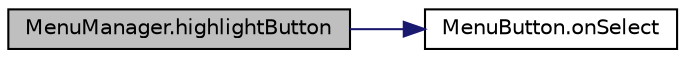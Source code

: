 digraph "MenuManager.highlightButton"
{
 // LATEX_PDF_SIZE
  edge [fontname="Helvetica",fontsize="10",labelfontname="Helvetica",labelfontsize="10"];
  node [fontname="Helvetica",fontsize="10",shape=record];
  rankdir="LR";
  Node0 [label="MenuManager.highlightButton",height=0.2,width=0.4,color="black", fillcolor="grey75", style="filled", fontcolor="black",tooltip=" "];
  Node0 -> Node1 [color="midnightblue",fontsize="10",style="solid",fontname="Helvetica"];
  Node1 [label="MenuButton.onSelect",height=0.2,width=0.4,color="black", fillcolor="white", style="filled",URL="$class_menu_button.html#a1de07373615942ed5574f35fff1e2357",tooltip=" "];
}
